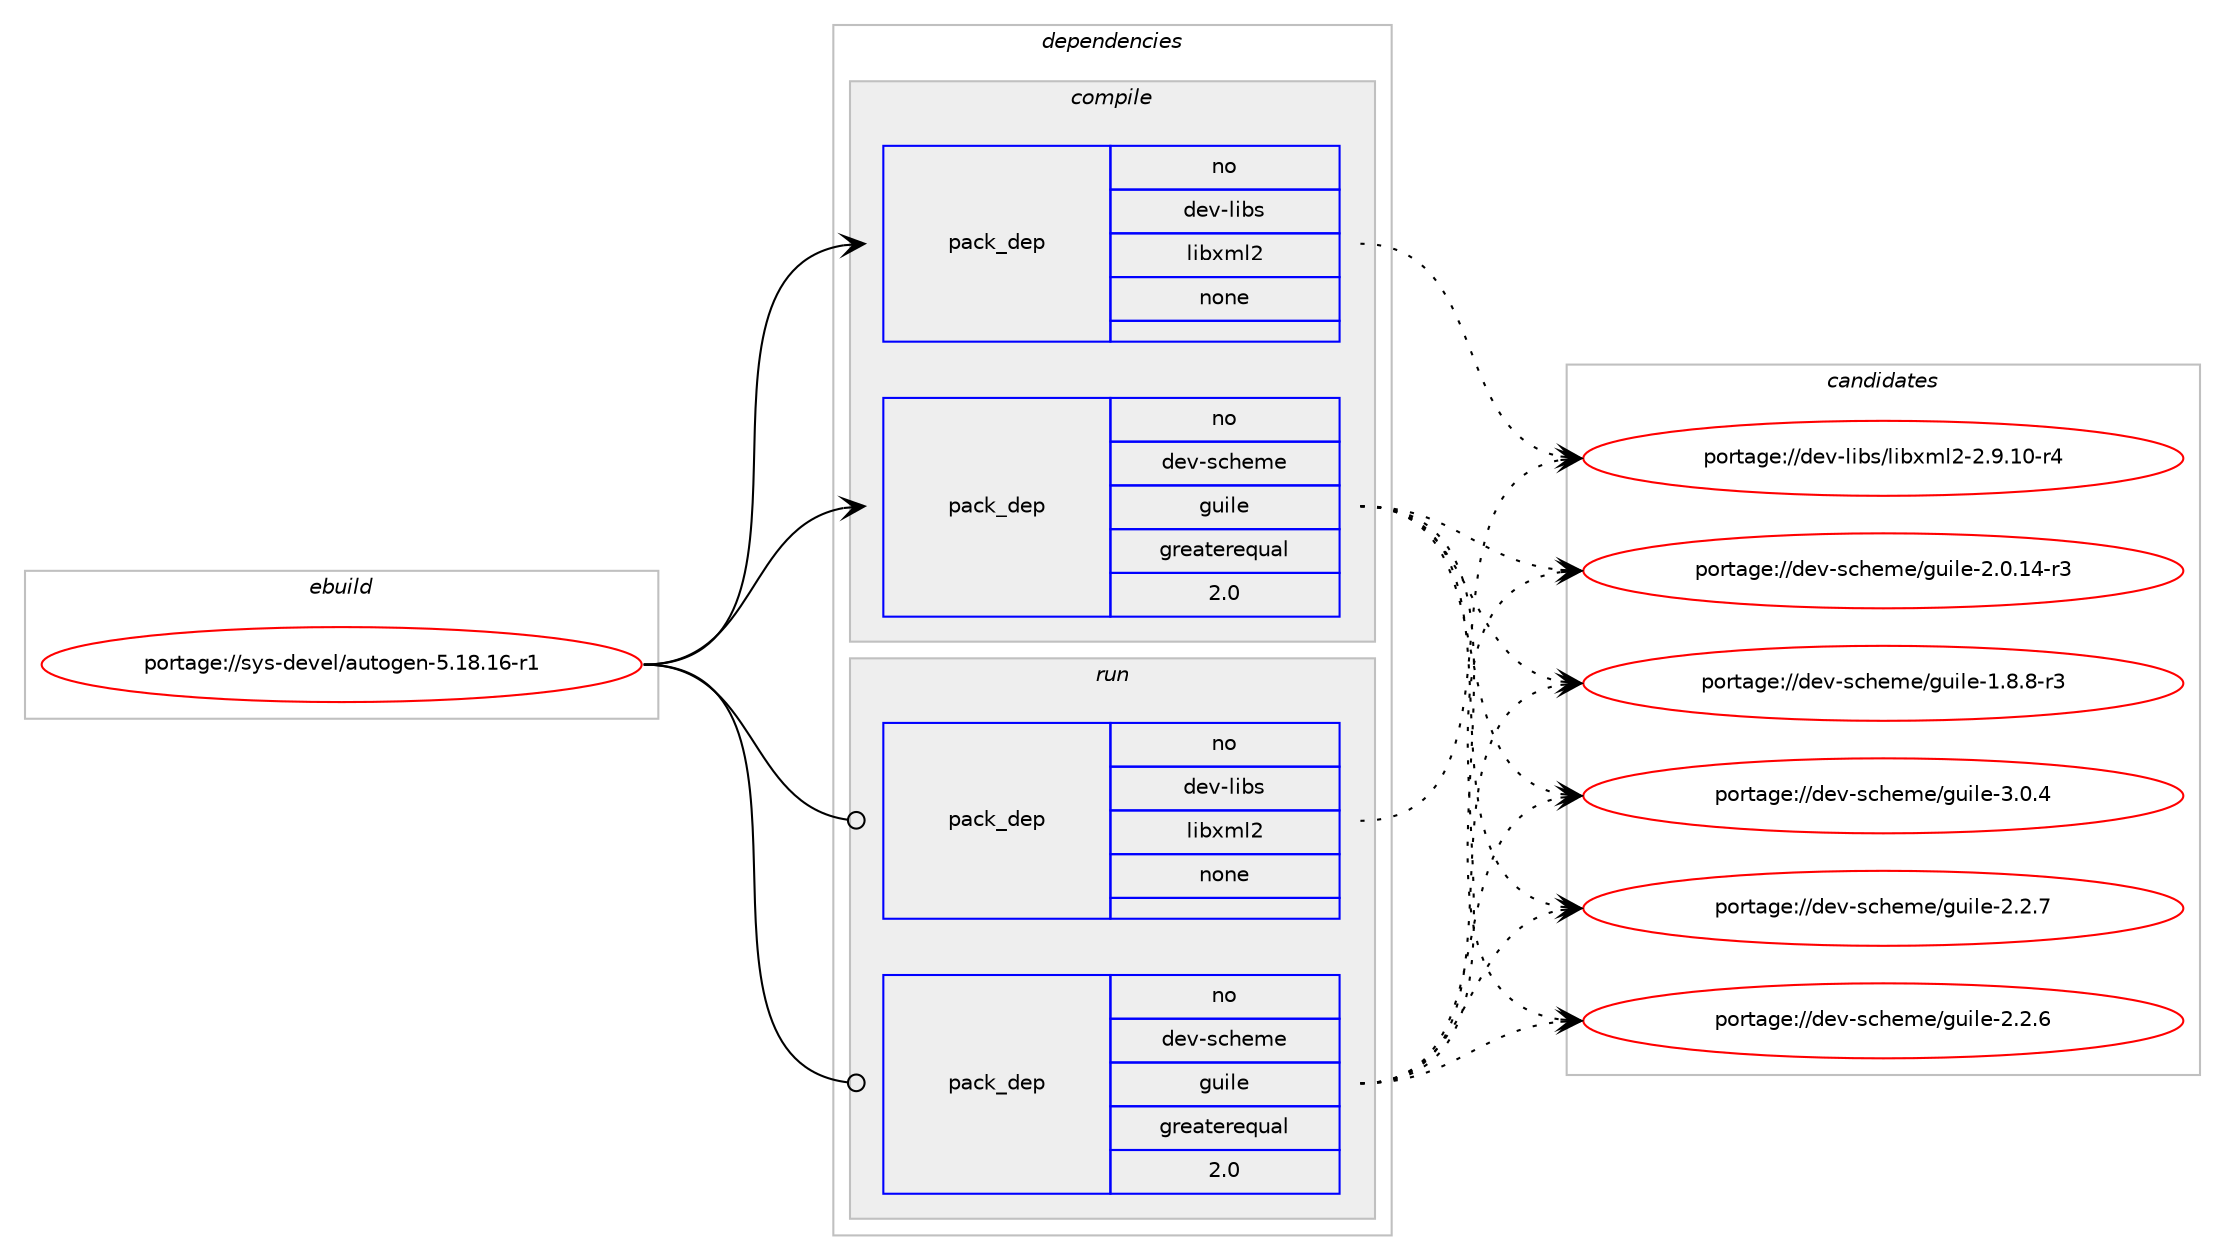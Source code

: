 digraph prolog {

# *************
# Graph options
# *************

newrank=true;
concentrate=true;
compound=true;
graph [rankdir=LR,fontname=Helvetica,fontsize=10,ranksep=1.5];#, ranksep=2.5, nodesep=0.2];
edge  [arrowhead=vee];
node  [fontname=Helvetica,fontsize=10];

# **********
# The ebuild
# **********

subgraph cluster_leftcol {
color=gray;
rank=same;
label=<<i>ebuild</i>>;
id [label="portage://sys-devel/autogen-5.18.16-r1", color=red, width=4, href="../sys-devel/autogen-5.18.16-r1.svg"];
}

# ****************
# The dependencies
# ****************

subgraph cluster_midcol {
color=gray;
label=<<i>dependencies</i>>;
subgraph cluster_compile {
fillcolor="#eeeeee";
style=filled;
label=<<i>compile</i>>;
subgraph pack1931 {
dependency2266 [label=<<TABLE BORDER="0" CELLBORDER="1" CELLSPACING="0" CELLPADDING="4" WIDTH="220"><TR><TD ROWSPAN="6" CELLPADDING="30">pack_dep</TD></TR><TR><TD WIDTH="110">no</TD></TR><TR><TD>dev-libs</TD></TR><TR><TD>libxml2</TD></TR><TR><TD>none</TD></TR><TR><TD></TD></TR></TABLE>>, shape=none, color=blue];
}
id:e -> dependency2266:w [weight=20,style="solid",arrowhead="vee"];
subgraph pack1932 {
dependency2267 [label=<<TABLE BORDER="0" CELLBORDER="1" CELLSPACING="0" CELLPADDING="4" WIDTH="220"><TR><TD ROWSPAN="6" CELLPADDING="30">pack_dep</TD></TR><TR><TD WIDTH="110">no</TD></TR><TR><TD>dev-scheme</TD></TR><TR><TD>guile</TD></TR><TR><TD>greaterequal</TD></TR><TR><TD>2.0</TD></TR></TABLE>>, shape=none, color=blue];
}
id:e -> dependency2267:w [weight=20,style="solid",arrowhead="vee"];
}
subgraph cluster_compileandrun {
fillcolor="#eeeeee";
style=filled;
label=<<i>compile and run</i>>;
}
subgraph cluster_run {
fillcolor="#eeeeee";
style=filled;
label=<<i>run</i>>;
subgraph pack1933 {
dependency2268 [label=<<TABLE BORDER="0" CELLBORDER="1" CELLSPACING="0" CELLPADDING="4" WIDTH="220"><TR><TD ROWSPAN="6" CELLPADDING="30">pack_dep</TD></TR><TR><TD WIDTH="110">no</TD></TR><TR><TD>dev-libs</TD></TR><TR><TD>libxml2</TD></TR><TR><TD>none</TD></TR><TR><TD></TD></TR></TABLE>>, shape=none, color=blue];
}
id:e -> dependency2268:w [weight=20,style="solid",arrowhead="odot"];
subgraph pack1934 {
dependency2269 [label=<<TABLE BORDER="0" CELLBORDER="1" CELLSPACING="0" CELLPADDING="4" WIDTH="220"><TR><TD ROWSPAN="6" CELLPADDING="30">pack_dep</TD></TR><TR><TD WIDTH="110">no</TD></TR><TR><TD>dev-scheme</TD></TR><TR><TD>guile</TD></TR><TR><TD>greaterequal</TD></TR><TR><TD>2.0</TD></TR></TABLE>>, shape=none, color=blue];
}
id:e -> dependency2269:w [weight=20,style="solid",arrowhead="odot"];
}
}

# **************
# The candidates
# **************

subgraph cluster_choices {
rank=same;
color=gray;
label=<<i>candidates</i>>;

subgraph choice1931 {
color=black;
nodesep=1;
choice1001011184510810598115471081059812010910850455046574649484511452 [label="portage://dev-libs/libxml2-2.9.10-r4", color=red, width=4,href="../dev-libs/libxml2-2.9.10-r4.svg"];
dependency2266:e -> choice1001011184510810598115471081059812010910850455046574649484511452:w [style=dotted,weight="100"];
}
subgraph choice1932 {
color=black;
nodesep=1;
choice100101118451159910410110910147103117105108101455146484652 [label="portage://dev-scheme/guile-3.0.4", color=red, width=4,href="../dev-scheme/guile-3.0.4.svg"];
choice100101118451159910410110910147103117105108101455046504655 [label="portage://dev-scheme/guile-2.2.7", color=red, width=4,href="../dev-scheme/guile-2.2.7.svg"];
choice100101118451159910410110910147103117105108101455046504654 [label="portage://dev-scheme/guile-2.2.6", color=red, width=4,href="../dev-scheme/guile-2.2.6.svg"];
choice100101118451159910410110910147103117105108101455046484649524511451 [label="portage://dev-scheme/guile-2.0.14-r3", color=red, width=4,href="../dev-scheme/guile-2.0.14-r3.svg"];
choice1001011184511599104101109101471031171051081014549465646564511451 [label="portage://dev-scheme/guile-1.8.8-r3", color=red, width=4,href="../dev-scheme/guile-1.8.8-r3.svg"];
dependency2267:e -> choice100101118451159910410110910147103117105108101455146484652:w [style=dotted,weight="100"];
dependency2267:e -> choice100101118451159910410110910147103117105108101455046504655:w [style=dotted,weight="100"];
dependency2267:e -> choice100101118451159910410110910147103117105108101455046504654:w [style=dotted,weight="100"];
dependency2267:e -> choice100101118451159910410110910147103117105108101455046484649524511451:w [style=dotted,weight="100"];
dependency2267:e -> choice1001011184511599104101109101471031171051081014549465646564511451:w [style=dotted,weight="100"];
}
subgraph choice1933 {
color=black;
nodesep=1;
choice1001011184510810598115471081059812010910850455046574649484511452 [label="portage://dev-libs/libxml2-2.9.10-r4", color=red, width=4,href="../dev-libs/libxml2-2.9.10-r4.svg"];
dependency2268:e -> choice1001011184510810598115471081059812010910850455046574649484511452:w [style=dotted,weight="100"];
}
subgraph choice1934 {
color=black;
nodesep=1;
choice100101118451159910410110910147103117105108101455146484652 [label="portage://dev-scheme/guile-3.0.4", color=red, width=4,href="../dev-scheme/guile-3.0.4.svg"];
choice100101118451159910410110910147103117105108101455046504655 [label="portage://dev-scheme/guile-2.2.7", color=red, width=4,href="../dev-scheme/guile-2.2.7.svg"];
choice100101118451159910410110910147103117105108101455046504654 [label="portage://dev-scheme/guile-2.2.6", color=red, width=4,href="../dev-scheme/guile-2.2.6.svg"];
choice100101118451159910410110910147103117105108101455046484649524511451 [label="portage://dev-scheme/guile-2.0.14-r3", color=red, width=4,href="../dev-scheme/guile-2.0.14-r3.svg"];
choice1001011184511599104101109101471031171051081014549465646564511451 [label="portage://dev-scheme/guile-1.8.8-r3", color=red, width=4,href="../dev-scheme/guile-1.8.8-r3.svg"];
dependency2269:e -> choice100101118451159910410110910147103117105108101455146484652:w [style=dotted,weight="100"];
dependency2269:e -> choice100101118451159910410110910147103117105108101455046504655:w [style=dotted,weight="100"];
dependency2269:e -> choice100101118451159910410110910147103117105108101455046504654:w [style=dotted,weight="100"];
dependency2269:e -> choice100101118451159910410110910147103117105108101455046484649524511451:w [style=dotted,weight="100"];
dependency2269:e -> choice1001011184511599104101109101471031171051081014549465646564511451:w [style=dotted,weight="100"];
}
}

}
